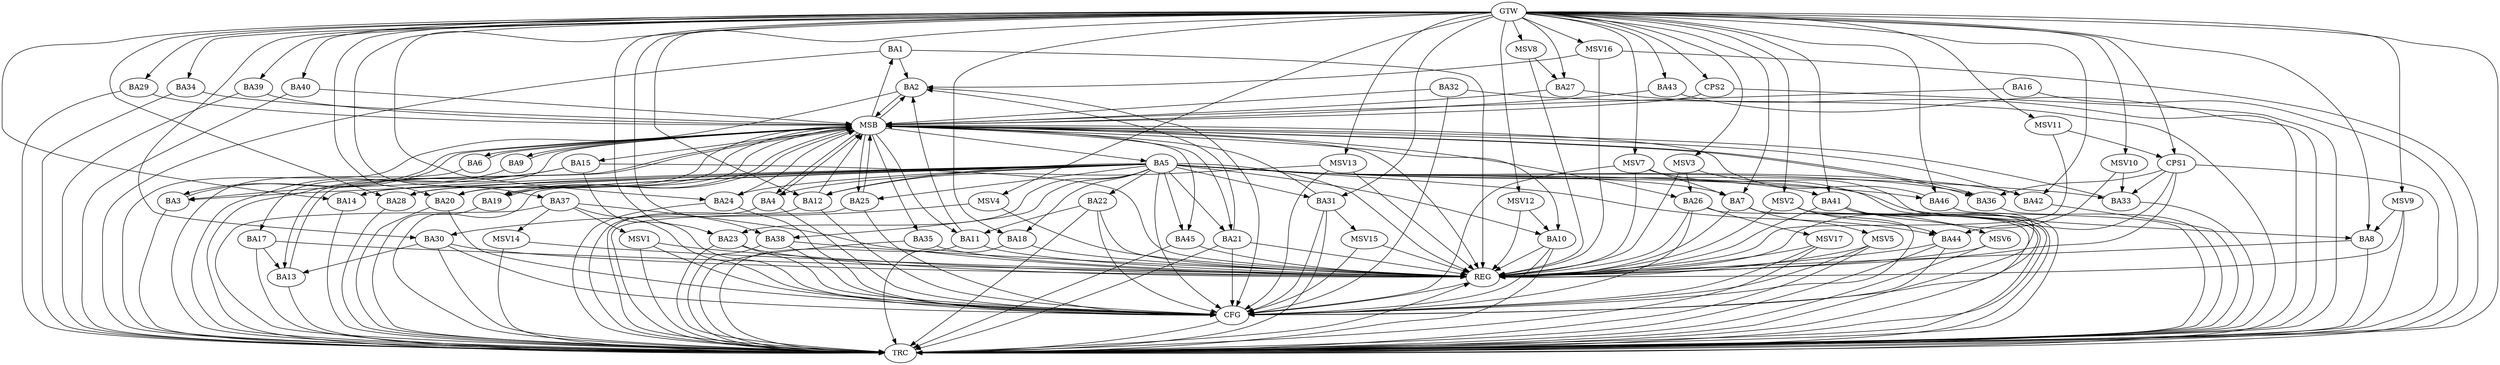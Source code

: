 strict digraph G {
  BA1 [ label="BA1" ];
  BA2 [ label="BA2" ];
  BA3 [ label="BA3" ];
  BA4 [ label="BA4" ];
  BA5 [ label="BA5" ];
  BA6 [ label="BA6" ];
  BA7 [ label="BA7" ];
  BA8 [ label="BA8" ];
  BA9 [ label="BA9" ];
  BA10 [ label="BA10" ];
  BA11 [ label="BA11" ];
  BA12 [ label="BA12" ];
  BA13 [ label="BA13" ];
  BA14 [ label="BA14" ];
  BA15 [ label="BA15" ];
  BA16 [ label="BA16" ];
  BA17 [ label="BA17" ];
  BA18 [ label="BA18" ];
  BA19 [ label="BA19" ];
  BA20 [ label="BA20" ];
  BA21 [ label="BA21" ];
  BA22 [ label="BA22" ];
  BA23 [ label="BA23" ];
  BA24 [ label="BA24" ];
  BA25 [ label="BA25" ];
  BA26 [ label="BA26" ];
  BA27 [ label="BA27" ];
  BA28 [ label="BA28" ];
  BA29 [ label="BA29" ];
  BA30 [ label="BA30" ];
  BA31 [ label="BA31" ];
  BA32 [ label="BA32" ];
  BA33 [ label="BA33" ];
  BA34 [ label="BA34" ];
  BA35 [ label="BA35" ];
  BA36 [ label="BA36" ];
  BA37 [ label="BA37" ];
  BA38 [ label="BA38" ];
  BA39 [ label="BA39" ];
  BA40 [ label="BA40" ];
  BA41 [ label="BA41" ];
  BA42 [ label="BA42" ];
  BA43 [ label="BA43" ];
  BA44 [ label="BA44" ];
  BA45 [ label="BA45" ];
  BA46 [ label="BA46" ];
  CPS1 [ label="CPS1" ];
  CPS2 [ label="CPS2" ];
  GTW [ label="GTW" ];
  REG [ label="REG" ];
  MSB [ label="MSB" ];
  CFG [ label="CFG" ];
  TRC [ label="TRC" ];
  MSV1 [ label="MSV1" ];
  MSV2 [ label="MSV2" ];
  MSV3 [ label="MSV3" ];
  MSV4 [ label="MSV4" ];
  MSV5 [ label="MSV5" ];
  MSV6 [ label="MSV6" ];
  MSV7 [ label="MSV7" ];
  MSV8 [ label="MSV8" ];
  MSV9 [ label="MSV9" ];
  MSV10 [ label="MSV10" ];
  MSV11 [ label="MSV11" ];
  MSV12 [ label="MSV12" ];
  MSV13 [ label="MSV13" ];
  MSV14 [ label="MSV14" ];
  MSV15 [ label="MSV15" ];
  MSV16 [ label="MSV16" ];
  MSV17 [ label="MSV17" ];
  BA1 -> BA2;
  BA5 -> BA3;
  BA11 -> BA2;
  BA15 -> BA3;
  BA17 -> BA13;
  BA21 -> BA2;
  BA22 -> BA11;
  BA30 -> BA13;
  CPS1 -> BA44;
  CPS1 -> BA33;
  CPS1 -> BA36;
  GTW -> BA7;
  GTW -> BA8;
  GTW -> BA12;
  GTW -> BA14;
  GTW -> BA18;
  GTW -> BA20;
  GTW -> BA23;
  GTW -> BA24;
  GTW -> BA27;
  GTW -> BA28;
  GTW -> BA29;
  GTW -> BA30;
  GTW -> BA31;
  GTW -> BA34;
  GTW -> BA37;
  GTW -> BA38;
  GTW -> BA39;
  GTW -> BA40;
  GTW -> BA41;
  GTW -> BA42;
  GTW -> BA43;
  GTW -> BA46;
  GTW -> CPS1;
  GTW -> CPS2;
  BA1 -> REG;
  BA5 -> REG;
  BA7 -> REG;
  BA8 -> REG;
  BA10 -> REG;
  BA11 -> REG;
  BA15 -> REG;
  BA17 -> REG;
  BA18 -> REG;
  BA21 -> REG;
  BA22 -> REG;
  BA23 -> REG;
  BA26 -> REG;
  BA30 -> REG;
  BA35 -> REG;
  BA37 -> REG;
  BA38 -> REG;
  BA41 -> REG;
  BA44 -> REG;
  BA45 -> REG;
  CPS1 -> REG;
  BA2 -> MSB;
  MSB -> BA1;
  MSB -> REG;
  BA3 -> MSB;
  BA4 -> MSB;
  MSB -> BA3;
  BA6 -> MSB;
  BA9 -> MSB;
  BA12 -> MSB;
  BA13 -> MSB;
  MSB -> BA2;
  BA14 -> MSB;
  BA16 -> MSB;
  MSB -> BA6;
  BA19 -> MSB;
  BA20 -> MSB;
  BA24 -> MSB;
  MSB -> BA17;
  BA25 -> MSB;
  MSB -> BA10;
  BA27 -> MSB;
  BA28 -> MSB;
  BA29 -> MSB;
  MSB -> BA9;
  BA31 -> MSB;
  MSB -> BA4;
  BA32 -> MSB;
  MSB -> BA11;
  BA33 -> MSB;
  MSB -> BA15;
  BA34 -> MSB;
  MSB -> BA13;
  BA36 -> MSB;
  MSB -> BA35;
  BA39 -> MSB;
  MSB -> BA36;
  BA40 -> MSB;
  MSB -> BA21;
  BA42 -> MSB;
  BA43 -> MSB;
  BA46 -> MSB;
  CPS2 -> MSB;
  MSB -> BA19;
  MSB -> BA5;
  MSB -> BA26;
  MSB -> BA25;
  MSB -> BA45;
  BA22 -> CFG;
  BA38 -> CFG;
  BA30 -> CFG;
  BA20 -> CFG;
  BA44 -> CFG;
  BA25 -> CFG;
  BA23 -> CFG;
  BA5 -> CFG;
  BA32 -> CFG;
  BA21 -> CFG;
  BA31 -> CFG;
  BA4 -> CFG;
  BA24 -> CFG;
  BA26 -> CFG;
  BA41 -> CFG;
  BA2 -> CFG;
  BA37 -> CFG;
  BA10 -> CFG;
  BA12 -> CFG;
  BA15 -> CFG;
  REG -> CFG;
  BA1 -> TRC;
  BA2 -> TRC;
  BA3 -> TRC;
  BA4 -> TRC;
  BA5 -> TRC;
  BA6 -> TRC;
  BA7 -> TRC;
  BA8 -> TRC;
  BA9 -> TRC;
  BA10 -> TRC;
  BA11 -> TRC;
  BA12 -> TRC;
  BA13 -> TRC;
  BA14 -> TRC;
  BA15 -> TRC;
  BA16 -> TRC;
  BA17 -> TRC;
  BA18 -> TRC;
  BA19 -> TRC;
  BA20 -> TRC;
  BA21 -> TRC;
  BA22 -> TRC;
  BA23 -> TRC;
  BA24 -> TRC;
  BA25 -> TRC;
  BA26 -> TRC;
  BA27 -> TRC;
  BA28 -> TRC;
  BA29 -> TRC;
  BA30 -> TRC;
  BA31 -> TRC;
  BA32 -> TRC;
  BA33 -> TRC;
  BA34 -> TRC;
  BA35 -> TRC;
  BA36 -> TRC;
  BA37 -> TRC;
  BA38 -> TRC;
  BA39 -> TRC;
  BA40 -> TRC;
  BA41 -> TRC;
  BA42 -> TRC;
  BA43 -> TRC;
  BA44 -> TRC;
  BA45 -> TRC;
  BA46 -> TRC;
  CPS1 -> TRC;
  CPS2 -> TRC;
  GTW -> TRC;
  CFG -> TRC;
  TRC -> REG;
  BA5 -> BA10;
  BA5 -> BA45;
  BA5 -> BA12;
  BA5 -> BA31;
  BA5 -> BA23;
  BA5 -> BA38;
  BA5 -> BA36;
  BA5 -> BA44;
  BA5 -> BA7;
  BA5 -> BA22;
  BA5 -> BA25;
  BA5 -> BA41;
  BA5 -> BA8;
  BA5 -> BA4;
  BA5 -> BA21;
  BA5 -> BA19;
  BA5 -> BA18;
  BA5 -> BA46;
  BA5 -> BA20;
  BA5 -> BA33;
  BA5 -> BA28;
  BA5 -> BA14;
  BA5 -> BA42;
  BA5 -> BA24;
  BA37 -> MSV1;
  MSV1 -> REG;
  MSV1 -> TRC;
  MSV1 -> CFG;
  MSV2 -> BA44;
  GTW -> MSV2;
  MSV2 -> REG;
  MSV2 -> TRC;
  MSV2 -> CFG;
  MSV3 -> BA26;
  GTW -> MSV3;
  MSV3 -> REG;
  MSV3 -> TRC;
  MSV4 -> BA30;
  GTW -> MSV4;
  MSV4 -> REG;
  BA7 -> MSV5;
  MSV5 -> REG;
  MSV5 -> TRC;
  MSV5 -> CFG;
  BA41 -> MSV6;
  MSV6 -> REG;
  MSV6 -> TRC;
  MSV7 -> BA7;
  GTW -> MSV7;
  MSV7 -> REG;
  MSV7 -> TRC;
  MSV7 -> CFG;
  MSV8 -> BA27;
  GTW -> MSV8;
  MSV8 -> REG;
  MSV9 -> BA8;
  GTW -> MSV9;
  MSV9 -> REG;
  MSV9 -> TRC;
  MSV10 -> BA33;
  GTW -> MSV10;
  MSV10 -> REG;
  MSV11 -> CPS1;
  GTW -> MSV11;
  MSV11 -> REG;
  MSV12 -> BA10;
  GTW -> MSV12;
  MSV12 -> REG;
  MSV13 -> BA12;
  GTW -> MSV13;
  MSV13 -> REG;
  MSV13 -> CFG;
  BA37 -> MSV14;
  MSV14 -> REG;
  MSV14 -> TRC;
  BA31 -> MSV15;
  MSV15 -> REG;
  MSV15 -> CFG;
  MSV16 -> BA2;
  GTW -> MSV16;
  MSV16 -> REG;
  MSV16 -> TRC;
  BA26 -> MSV17;
  MSV17 -> REG;
  MSV17 -> TRC;
  MSV17 -> CFG;
}
